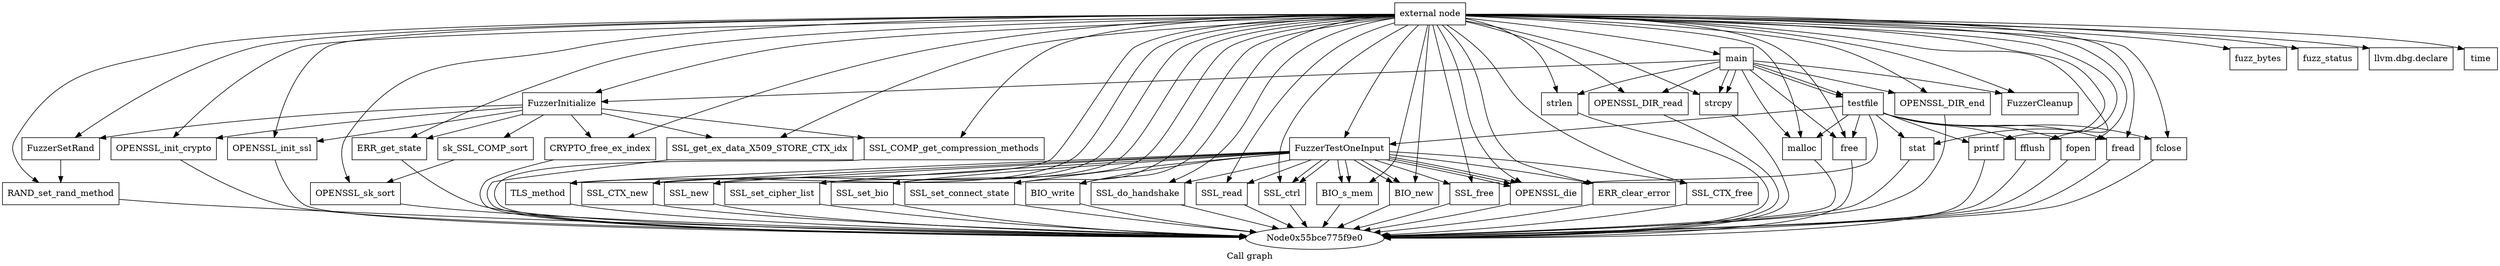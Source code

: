 digraph "Call graph" {
	label="Call graph";

	Node0x55bce77580b0 [shape=record,label="{external node}"];
	Node0x55bce77580b0 -> Node0x55bce7759110;
	Node0x55bce77580b0 -> Node0x55bce775a0d0;
	Node0x55bce77580b0 -> Node0x55bce7732280;
	Node0x55bce77580b0 -> Node0x55bce77322f0;
	Node0x55bce77580b0 -> Node0x55bce7732360;
	Node0x55bce77580b0 -> Node0x55bce77323d0;
	Node0x55bce77580b0 -> Node0x55bce7732440;
	Node0x55bce77580b0 -> Node0x55bce77324b0;
	Node0x55bce77580b0 -> Node0x55bce7732550;
	Node0x55bce77580b0 -> Node0x55bce77324e0;
	Node0x55bce77580b0 -> Node0x55bce7732600;
	Node0x55bce77580b0 -> Node0x55bce7732670;
	Node0x55bce77580b0 -> Node0x55bce77326e0;
	Node0x55bce77580b0 -> Node0x55bce77328e0;
	Node0x55bce77580b0 -> Node0x55bce7750690;
	Node0x55bce77580b0 -> Node0x55bce7750700;
	Node0x55bce77580b0 -> Node0x55bce77507a0;
	Node0x55bce77580b0 -> Node0x55bce7750730;
	Node0x55bce77580b0 -> Node0x55bce7750850;
	Node0x55bce77580b0 -> Node0x55bce77508c0;
	Node0x55bce77580b0 -> Node0x55bce7750930;
	Node0x55bce77580b0 -> Node0x55bce77509a0;
	Node0x55bce77580b0 -> Node0x55bce7750a10;
	Node0x55bce77580b0 -> Node0x55bce7750a80;
	Node0x55bce77580b0 -> Node0x55bce7750af0;
	Node0x55bce77580b0 -> Node0x55bce7750b60;
	Node0x55bce77580b0 -> Node0x55bce7750bd0;
	Node0x55bce77580b0 -> Node0x55bce7750c40;
	Node0x55bce77580b0 -> Node0x55bce7750cb0;
	Node0x55bce77580b0 -> Node0x55bce7750d20;
	Node0x55bce77580b0 -> Node0x55bce7750d90;
	Node0x55bce77580b0 -> Node0x55bce7751510;
	Node0x55bce77580b0 -> Node0x55bce7751580;
	Node0x55bce77580b0 -> Node0x55bce7751e30;
	Node0x55bce77580b0 -> Node0x55bce7751dc0;
	Node0x55bce77580b0 -> Node0x55bce7751ee0;
	Node0x55bce77580b0 -> Node0x55bce7751f50;
	Node0x55bce77580b0 -> Node0x55bce7752030;
	Node0x55bce77580b0 -> Node0x55bce77520a0;
	Node0x55bce77580b0 -> Node0x55bce77521d0;
	Node0x55bce77580b0 -> Node0x55bce7752270;
	Node0x55bce77580b0 -> Node0x55bce7752200;
	Node0x55bce77580b0 -> Node0x55bce7752320;
	Node0x55bce77580b0 -> Node0x55bce7752390;
	Node0x55bce77580b0 -> Node0x55bce7752400;
	Node0x55bce7759110 [shape=record,label="{FuzzerSetRand}"];
	Node0x55bce7759110 -> Node0x55bce775a0d0;
	Node0x55bce7732360 [shape=record,label="{llvm.dbg.declare}"];
	Node0x55bce775a0d0 [shape=record,label="{RAND_set_rand_method}"];
	Node0x55bce775a0d0 -> Node0x55bce775f9e0;
	Node0x55bce7732280 [shape=record,label="{fuzz_bytes}"];
	Node0x55bce77322f0 [shape=record,label="{fuzz_status}"];
	Node0x55bce77323d0 [shape=record,label="{time}"];
	Node0x55bce7732440 [shape=record,label="{FuzzerInitialize}"];
	Node0x55bce7732440 -> Node0x55bce77324b0;
	Node0x55bce7732440 -> Node0x55bce7732550;
	Node0x55bce7732440 -> Node0x55bce77324e0;
	Node0x55bce7732440 -> Node0x55bce7732600;
	Node0x55bce7732440 -> Node0x55bce7732670;
	Node0x55bce7732440 -> Node0x55bce7759110;
	Node0x55bce7732440 -> Node0x55bce77326e0;
	Node0x55bce7732440 -> Node0x55bce7732750;
	Node0x55bce77324b0 [shape=record,label="{OPENSSL_init_crypto}"];
	Node0x55bce77324b0 -> Node0x55bce775f9e0;
	Node0x55bce7732550 [shape=record,label="{OPENSSL_init_ssl}"];
	Node0x55bce7732550 -> Node0x55bce775f9e0;
	Node0x55bce77324e0 [shape=record,label="{ERR_get_state}"];
	Node0x55bce77324e0 -> Node0x55bce775f9e0;
	Node0x55bce7732600 [shape=record,label="{CRYPTO_free_ex_index}"];
	Node0x55bce7732600 -> Node0x55bce775f9e0;
	Node0x55bce7732670 [shape=record,label="{SSL_get_ex_data_X509_STORE_CTX_idx}"];
	Node0x55bce7732670 -> Node0x55bce775f9e0;
	Node0x55bce77326e0 [shape=record,label="{SSL_COMP_get_compression_methods}"];
	Node0x55bce77326e0 -> Node0x55bce775f9e0;
	Node0x55bce7732750 [shape=record,label="{sk_SSL_COMP_sort}"];
	Node0x55bce7732750 -> Node0x55bce77328e0;
	Node0x55bce77328e0 [shape=record,label="{OPENSSL_sk_sort}"];
	Node0x55bce77328e0 -> Node0x55bce775f9e0;
	Node0x55bce7750690 [shape=record,label="{FuzzerTestOneInput}"];
	Node0x55bce7750690 -> Node0x55bce7750700;
	Node0x55bce7750690 -> Node0x55bce77507a0;
	Node0x55bce7750690 -> Node0x55bce7750730;
	Node0x55bce7750690 -> Node0x55bce7750850;
	Node0x55bce7750690 -> Node0x55bce77508c0;
	Node0x55bce7750690 -> Node0x55bce7750930;
	Node0x55bce7750690 -> Node0x55bce77508c0;
	Node0x55bce7750690 -> Node0x55bce7750850;
	Node0x55bce7750690 -> Node0x55bce77509a0;
	Node0x55bce7750690 -> Node0x55bce7750a10;
	Node0x55bce7750690 -> Node0x55bce77509a0;
	Node0x55bce7750690 -> Node0x55bce7750a10;
	Node0x55bce7750690 -> Node0x55bce7750a80;
	Node0x55bce7750690 -> Node0x55bce7750af0;
	Node0x55bce7750690 -> Node0x55bce7750b60;
	Node0x55bce7750690 -> Node0x55bce77508c0;
	Node0x55bce7750690 -> Node0x55bce7750bd0;
	Node0x55bce7750690 -> Node0x55bce7750c40;
	Node0x55bce7750690 -> Node0x55bce7750cb0;
	Node0x55bce7750690 -> Node0x55bce7750d20;
	Node0x55bce7750690 -> Node0x55bce7750d90;
	Node0x55bce7750700 [shape=record,label="{TLS_method}"];
	Node0x55bce7750700 -> Node0x55bce775f9e0;
	Node0x55bce77507a0 [shape=record,label="{SSL_CTX_new}"];
	Node0x55bce77507a0 -> Node0x55bce775f9e0;
	Node0x55bce7750730 [shape=record,label="{SSL_new}"];
	Node0x55bce7750730 -> Node0x55bce775f9e0;
	Node0x55bce7750850 [shape=record,label="{SSL_ctrl}"];
	Node0x55bce7750850 -> Node0x55bce775f9e0;
	Node0x55bce77508c0 [shape=record,label="{OPENSSL_die}"];
	Node0x55bce77508c0 -> Node0x55bce775f9e0;
	Node0x55bce7750930 [shape=record,label="{SSL_set_cipher_list}"];
	Node0x55bce7750930 -> Node0x55bce775f9e0;
	Node0x55bce77509a0 [shape=record,label="{BIO_s_mem}"];
	Node0x55bce77509a0 -> Node0x55bce775f9e0;
	Node0x55bce7750a10 [shape=record,label="{BIO_new}"];
	Node0x55bce7750a10 -> Node0x55bce775f9e0;
	Node0x55bce7750a80 [shape=record,label="{SSL_set_bio}"];
	Node0x55bce7750a80 -> Node0x55bce775f9e0;
	Node0x55bce7750af0 [shape=record,label="{SSL_set_connect_state}"];
	Node0x55bce7750af0 -> Node0x55bce775f9e0;
	Node0x55bce7750b60 [shape=record,label="{BIO_write}"];
	Node0x55bce7750b60 -> Node0x55bce775f9e0;
	Node0x55bce7750bd0 [shape=record,label="{SSL_do_handshake}"];
	Node0x55bce7750bd0 -> Node0x55bce775f9e0;
	Node0x55bce7750c40 [shape=record,label="{SSL_read}"];
	Node0x55bce7750c40 -> Node0x55bce775f9e0;
	Node0x55bce7750cb0 [shape=record,label="{SSL_free}"];
	Node0x55bce7750cb0 -> Node0x55bce775f9e0;
	Node0x55bce7750d20 [shape=record,label="{ERR_clear_error}"];
	Node0x55bce7750d20 -> Node0x55bce775f9e0;
	Node0x55bce7750d90 [shape=record,label="{SSL_CTX_free}"];
	Node0x55bce7750d90 -> Node0x55bce775f9e0;
	Node0x55bce7751510 [shape=record,label="{FuzzerCleanup}"];
	Node0x55bce7751580 [shape=record,label="{main}"];
	Node0x55bce7751580 -> Node0x55bce7732440;
	Node0x55bce7751580 -> Node0x55bce7751e30;
	Node0x55bce7751580 -> Node0x55bce7751dc0;
	Node0x55bce7751580 -> Node0x55bce7751ee0;
	Node0x55bce7751580 -> Node0x55bce7751f50;
	Node0x55bce7751580 -> Node0x55bce7751f50;
	Node0x55bce7751580 -> Node0x55bce7751fc0;
	Node0x55bce7751580 -> Node0x55bce7752030;
	Node0x55bce7751580 -> Node0x55bce7751fc0;
	Node0x55bce7751580 -> Node0x55bce77520a0;
	Node0x55bce7751580 -> Node0x55bce7751510;
	Node0x55bce7751e30 [shape=record,label="{strlen}"];
	Node0x55bce7751e30 -> Node0x55bce775f9e0;
	Node0x55bce7751dc0 [shape=record,label="{OPENSSL_DIR_read}"];
	Node0x55bce7751dc0 -> Node0x55bce775f9e0;
	Node0x55bce7751ee0 [shape=record,label="{malloc}"];
	Node0x55bce7751ee0 -> Node0x55bce775f9e0;
	Node0x55bce7751f50 [shape=record,label="{strcpy}"];
	Node0x55bce7751f50 -> Node0x55bce775f9e0;
	Node0x55bce7751fc0 [shape=record,label="{testfile}"];
	Node0x55bce7751fc0 -> Node0x55bce77521d0;
	Node0x55bce7751fc0 -> Node0x55bce7752270;
	Node0x55bce7751fc0 -> Node0x55bce7752200;
	Node0x55bce7751fc0 -> Node0x55bce7752320;
	Node0x55bce7751fc0 -> Node0x55bce7751ee0;
	Node0x55bce7751fc0 -> Node0x55bce7752390;
	Node0x55bce7751fc0 -> Node0x55bce77508c0;
	Node0x55bce7751fc0 -> Node0x55bce7750690;
	Node0x55bce7751fc0 -> Node0x55bce77520a0;
	Node0x55bce7751fc0 -> Node0x55bce7752400;
	Node0x55bce7752030 [shape=record,label="{OPENSSL_DIR_end}"];
	Node0x55bce7752030 -> Node0x55bce775f9e0;
	Node0x55bce77520a0 [shape=record,label="{free}"];
	Node0x55bce77520a0 -> Node0x55bce775f9e0;
	Node0x55bce77521d0 [shape=record,label="{stat}"];
	Node0x55bce77521d0 -> Node0x55bce775f9e0;
	Node0x55bce7752270 [shape=record,label="{printf}"];
	Node0x55bce7752270 -> Node0x55bce775f9e0;
	Node0x55bce7752200 [shape=record,label="{fflush}"];
	Node0x55bce7752200 -> Node0x55bce775f9e0;
	Node0x55bce7752320 [shape=record,label="{fopen}"];
	Node0x55bce7752320 -> Node0x55bce775f9e0;
	Node0x55bce7752390 [shape=record,label="{fread}"];
	Node0x55bce7752390 -> Node0x55bce775f9e0;
	Node0x55bce7752400 [shape=record,label="{fclose}"];
	Node0x55bce7752400 -> Node0x55bce775f9e0;
}
